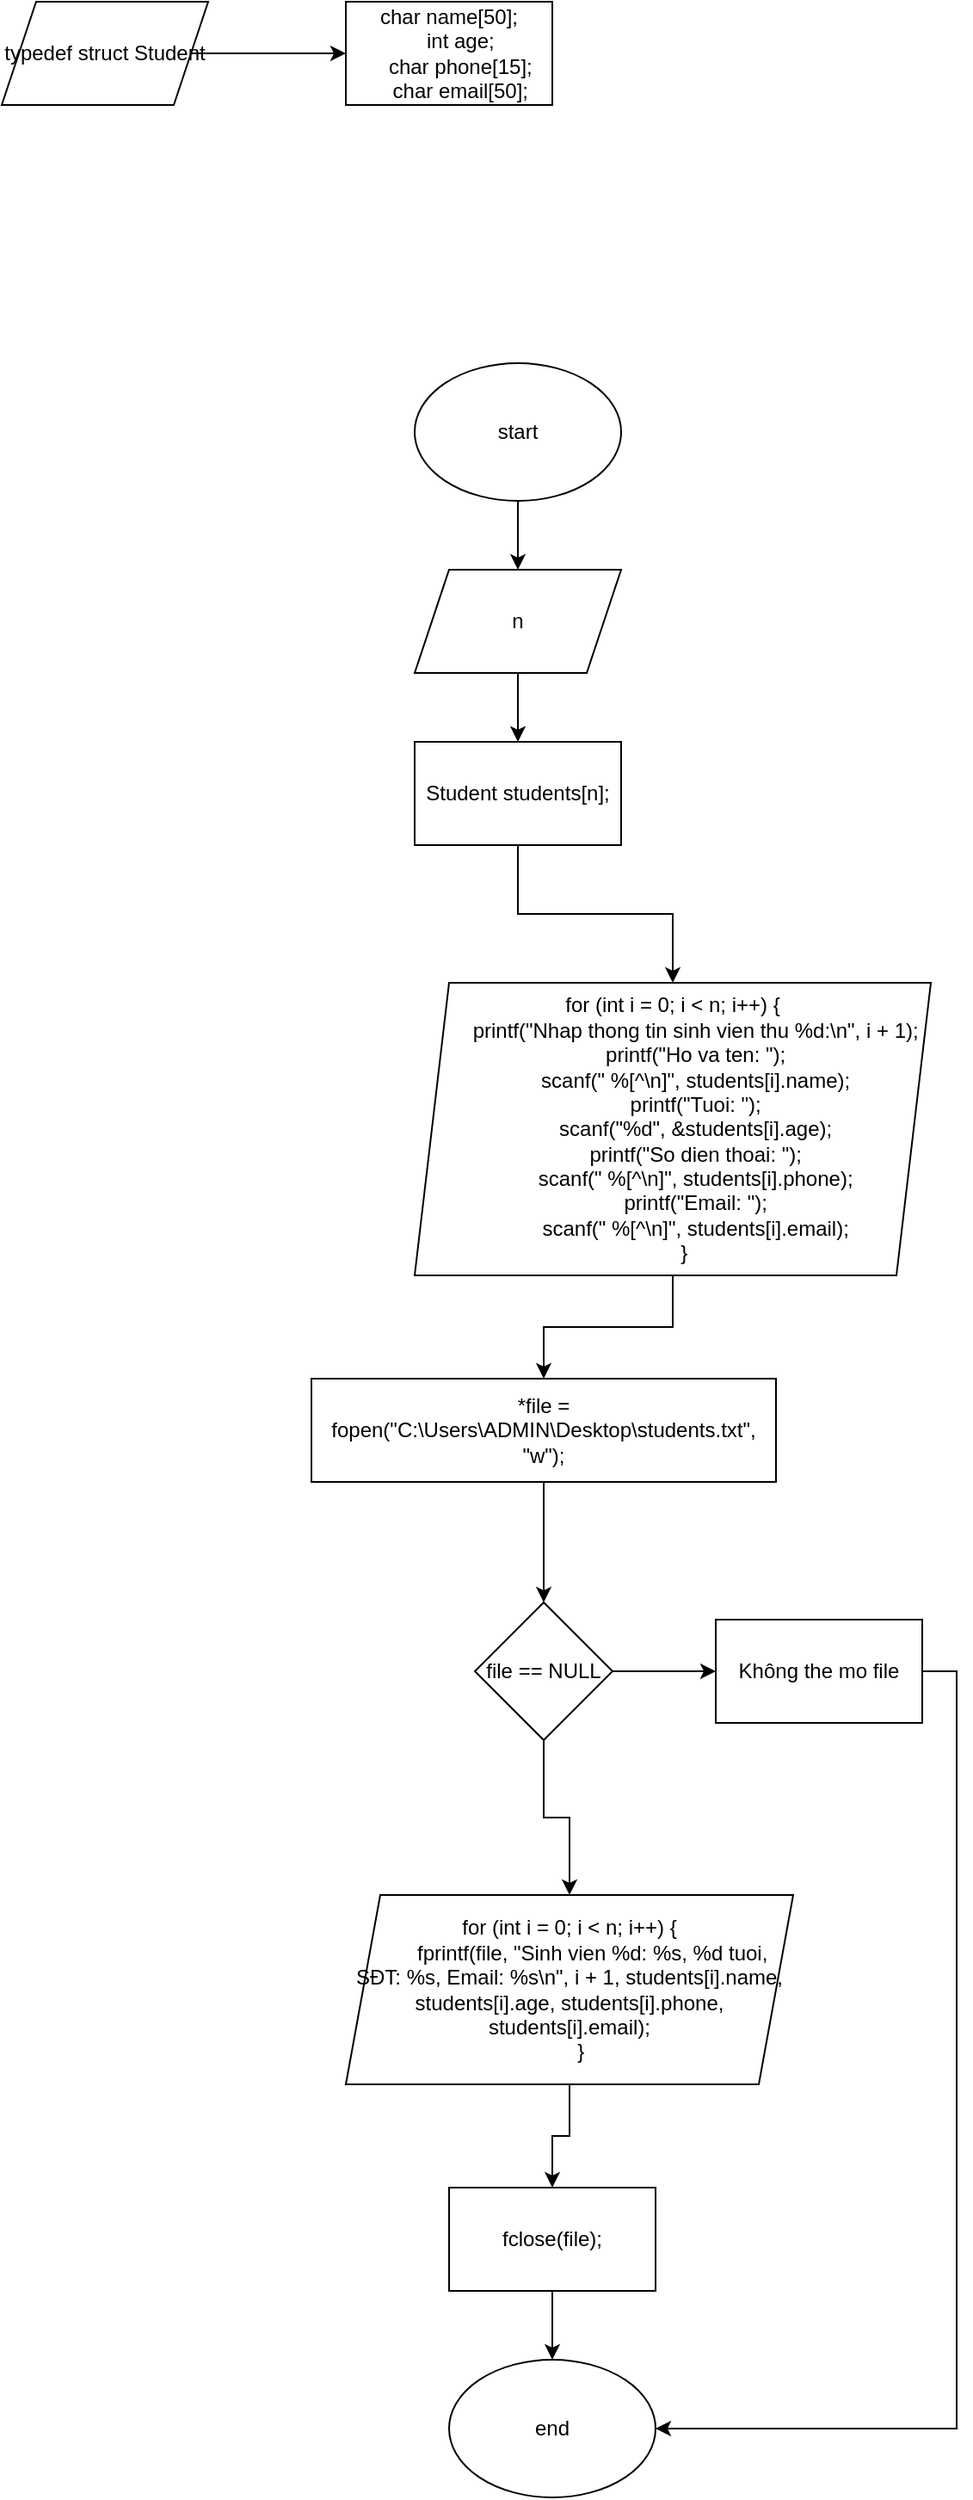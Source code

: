 <mxfile version="22.1.5" type="device">
  <diagram name="Page-1" id="hUKiTo7K327caEmrOeeq">
    <mxGraphModel dx="1242" dy="569" grid="1" gridSize="10" guides="1" tooltips="1" connect="1" arrows="1" fold="1" page="1" pageScale="1" pageWidth="850" pageHeight="1100" math="0" shadow="0">
      <root>
        <mxCell id="0" />
        <mxCell id="1" parent="0" />
        <mxCell id="VatyfE2fYWymRy1g3Yko-8" value="" style="edgeStyle=orthogonalEdgeStyle;rounded=0;orthogonalLoop=1;jettySize=auto;html=1;" edge="1" parent="1" source="VatyfE2fYWymRy1g3Yko-1" target="VatyfE2fYWymRy1g3Yko-7">
          <mxGeometry relative="1" as="geometry" />
        </mxCell>
        <mxCell id="VatyfE2fYWymRy1g3Yko-1" value="start" style="ellipse;whiteSpace=wrap;html=1;" vertex="1" parent="1">
          <mxGeometry x="330" y="280" width="120" height="80" as="geometry" />
        </mxCell>
        <mxCell id="VatyfE2fYWymRy1g3Yko-6" value="" style="edgeStyle=orthogonalEdgeStyle;rounded=0;orthogonalLoop=1;jettySize=auto;html=1;" edge="1" parent="1" source="VatyfE2fYWymRy1g3Yko-4" target="VatyfE2fYWymRy1g3Yko-5">
          <mxGeometry relative="1" as="geometry" />
        </mxCell>
        <mxCell id="VatyfE2fYWymRy1g3Yko-4" value="typedef struct Student" style="shape=parallelogram;perimeter=parallelogramPerimeter;whiteSpace=wrap;html=1;fixedSize=1;" vertex="1" parent="1">
          <mxGeometry x="90" y="70" width="120" height="60" as="geometry" />
        </mxCell>
        <mxCell id="VatyfE2fYWymRy1g3Yko-5" value="&lt;div&gt;char name[50];&lt;/div&gt;&lt;div&gt;&amp;nbsp; &amp;nbsp; int age;&lt;/div&gt;&lt;div&gt;&amp;nbsp; &amp;nbsp; char phone[15];&lt;/div&gt;&lt;div&gt;&amp;nbsp; &amp;nbsp; char email[50];&lt;/div&gt;" style="whiteSpace=wrap;html=1;" vertex="1" parent="1">
          <mxGeometry x="290" y="70" width="120" height="60" as="geometry" />
        </mxCell>
        <mxCell id="VatyfE2fYWymRy1g3Yko-10" value="" style="edgeStyle=orthogonalEdgeStyle;rounded=0;orthogonalLoop=1;jettySize=auto;html=1;" edge="1" parent="1" source="VatyfE2fYWymRy1g3Yko-7" target="VatyfE2fYWymRy1g3Yko-9">
          <mxGeometry relative="1" as="geometry" />
        </mxCell>
        <mxCell id="VatyfE2fYWymRy1g3Yko-7" value="n" style="shape=parallelogram;perimeter=parallelogramPerimeter;whiteSpace=wrap;html=1;fixedSize=1;" vertex="1" parent="1">
          <mxGeometry x="330" y="400" width="120" height="60" as="geometry" />
        </mxCell>
        <mxCell id="VatyfE2fYWymRy1g3Yko-12" value="" style="edgeStyle=orthogonalEdgeStyle;rounded=0;orthogonalLoop=1;jettySize=auto;html=1;" edge="1" parent="1" source="VatyfE2fYWymRy1g3Yko-9" target="VatyfE2fYWymRy1g3Yko-11">
          <mxGeometry relative="1" as="geometry" />
        </mxCell>
        <mxCell id="VatyfE2fYWymRy1g3Yko-9" value="Student students[n];" style="whiteSpace=wrap;html=1;" vertex="1" parent="1">
          <mxGeometry x="330" y="500" width="120" height="60" as="geometry" />
        </mxCell>
        <mxCell id="VatyfE2fYWymRy1g3Yko-14" value="" style="edgeStyle=orthogonalEdgeStyle;rounded=0;orthogonalLoop=1;jettySize=auto;html=1;" edge="1" parent="1" source="VatyfE2fYWymRy1g3Yko-11" target="VatyfE2fYWymRy1g3Yko-13">
          <mxGeometry relative="1" as="geometry" />
        </mxCell>
        <mxCell id="VatyfE2fYWymRy1g3Yko-11" value="&lt;div&gt;for (int i = 0; i &amp;lt; n; i++) {&lt;/div&gt;&lt;div&gt;&amp;nbsp; &amp;nbsp; &amp;nbsp; &amp;nbsp; printf(&quot;Nhap thong tin sinh vien thu %d:\n&quot;, i + 1);&lt;/div&gt;&lt;div&gt;&amp;nbsp; &amp;nbsp; &amp;nbsp; &amp;nbsp; printf(&quot;Ho va ten: &quot;);&lt;/div&gt;&lt;div&gt;&amp;nbsp; &amp;nbsp; &amp;nbsp; &amp;nbsp; scanf(&quot; %[^\n]&quot;, students[i].name);&lt;/div&gt;&lt;div&gt;&amp;nbsp; &amp;nbsp; &amp;nbsp; &amp;nbsp; printf(&quot;Tuoi: &quot;);&lt;/div&gt;&lt;div&gt;&amp;nbsp; &amp;nbsp; &amp;nbsp; &amp;nbsp; scanf(&quot;%d&quot;, &amp;amp;students[i].age);&lt;/div&gt;&lt;div&gt;&amp;nbsp; &amp;nbsp; &amp;nbsp; &amp;nbsp; printf(&quot;So dien thoai: &quot;);&lt;/div&gt;&lt;div&gt;&amp;nbsp; &amp;nbsp; &amp;nbsp; &amp;nbsp; scanf(&quot; %[^\n]&quot;, students[i].phone);&lt;/div&gt;&lt;div&gt;&amp;nbsp; &amp;nbsp; &amp;nbsp; &amp;nbsp; printf(&quot;Email: &quot;);&lt;/div&gt;&lt;div&gt;&amp;nbsp; &amp;nbsp; &amp;nbsp; &amp;nbsp; scanf(&quot; %[^\n]&quot;, students[i].email);&lt;/div&gt;&lt;div&gt;&amp;nbsp; &amp;nbsp; }&lt;/div&gt;" style="shape=parallelogram;perimeter=parallelogramPerimeter;whiteSpace=wrap;html=1;fixedSize=1;" vertex="1" parent="1">
          <mxGeometry x="330" y="640" width="300" height="170" as="geometry" />
        </mxCell>
        <mxCell id="VatyfE2fYWymRy1g3Yko-16" value="" style="edgeStyle=orthogonalEdgeStyle;rounded=0;orthogonalLoop=1;jettySize=auto;html=1;" edge="1" parent="1" source="VatyfE2fYWymRy1g3Yko-13" target="VatyfE2fYWymRy1g3Yko-15">
          <mxGeometry relative="1" as="geometry" />
        </mxCell>
        <mxCell id="VatyfE2fYWymRy1g3Yko-13" value="*file = fopen(&quot;C:\\Users\\ADMIN\\Desktop\\students.txt&quot;, &quot;w&quot;);" style="whiteSpace=wrap;html=1;" vertex="1" parent="1">
          <mxGeometry x="270" y="870" width="270" height="60" as="geometry" />
        </mxCell>
        <mxCell id="VatyfE2fYWymRy1g3Yko-18" value="" style="edgeStyle=orthogonalEdgeStyle;rounded=0;orthogonalLoop=1;jettySize=auto;html=1;" edge="1" parent="1" source="VatyfE2fYWymRy1g3Yko-15" target="VatyfE2fYWymRy1g3Yko-17">
          <mxGeometry relative="1" as="geometry" />
        </mxCell>
        <mxCell id="VatyfE2fYWymRy1g3Yko-20" value="" style="edgeStyle=orthogonalEdgeStyle;rounded=0;orthogonalLoop=1;jettySize=auto;html=1;" edge="1" parent="1" source="VatyfE2fYWymRy1g3Yko-15" target="VatyfE2fYWymRy1g3Yko-19">
          <mxGeometry relative="1" as="geometry" />
        </mxCell>
        <mxCell id="VatyfE2fYWymRy1g3Yko-15" value="file == NULL" style="rhombus;whiteSpace=wrap;html=1;" vertex="1" parent="1">
          <mxGeometry x="365" y="1000" width="80" height="80" as="geometry" />
        </mxCell>
        <mxCell id="VatyfE2fYWymRy1g3Yko-25" style="edgeStyle=orthogonalEdgeStyle;rounded=0;orthogonalLoop=1;jettySize=auto;html=1;exitX=1;exitY=0.5;exitDx=0;exitDy=0;entryX=1;entryY=0.5;entryDx=0;entryDy=0;" edge="1" parent="1" source="VatyfE2fYWymRy1g3Yko-17" target="VatyfE2fYWymRy1g3Yko-23">
          <mxGeometry relative="1" as="geometry" />
        </mxCell>
        <mxCell id="VatyfE2fYWymRy1g3Yko-17" value="Không the mo file" style="whiteSpace=wrap;html=1;" vertex="1" parent="1">
          <mxGeometry x="505" y="1010" width="120" height="60" as="geometry" />
        </mxCell>
        <mxCell id="VatyfE2fYWymRy1g3Yko-22" value="" style="edgeStyle=orthogonalEdgeStyle;rounded=0;orthogonalLoop=1;jettySize=auto;html=1;" edge="1" parent="1" source="VatyfE2fYWymRy1g3Yko-19" target="VatyfE2fYWymRy1g3Yko-21">
          <mxGeometry relative="1" as="geometry" />
        </mxCell>
        <mxCell id="VatyfE2fYWymRy1g3Yko-19" value="&lt;div&gt;for (int i = 0; i &amp;lt; n; i++) {&lt;/div&gt;&lt;div&gt;&amp;nbsp; &amp;nbsp; &amp;nbsp; &amp;nbsp; fprintf(file, &quot;Sinh vien %d: %s, %d tuoi, SĐT: %s, Email: %s\n&quot;, i + 1, students[i].name, students[i].age, students[i].phone, students[i].email);&lt;/div&gt;&lt;div&gt;&amp;nbsp; &amp;nbsp; }&lt;/div&gt;" style="shape=parallelogram;perimeter=parallelogramPerimeter;whiteSpace=wrap;html=1;fixedSize=1;" vertex="1" parent="1">
          <mxGeometry x="290" y="1170" width="260" height="110" as="geometry" />
        </mxCell>
        <mxCell id="VatyfE2fYWymRy1g3Yko-24" style="edgeStyle=orthogonalEdgeStyle;rounded=0;orthogonalLoop=1;jettySize=auto;html=1;exitX=0.5;exitY=1;exitDx=0;exitDy=0;entryX=0.5;entryY=0;entryDx=0;entryDy=0;" edge="1" parent="1" source="VatyfE2fYWymRy1g3Yko-21" target="VatyfE2fYWymRy1g3Yko-23">
          <mxGeometry relative="1" as="geometry" />
        </mxCell>
        <mxCell id="VatyfE2fYWymRy1g3Yko-21" value="fclose(file);" style="whiteSpace=wrap;html=1;" vertex="1" parent="1">
          <mxGeometry x="350" y="1340" width="120" height="60" as="geometry" />
        </mxCell>
        <mxCell id="VatyfE2fYWymRy1g3Yko-23" value="end" style="ellipse;whiteSpace=wrap;html=1;" vertex="1" parent="1">
          <mxGeometry x="350" y="1440" width="120" height="80" as="geometry" />
        </mxCell>
      </root>
    </mxGraphModel>
  </diagram>
</mxfile>
